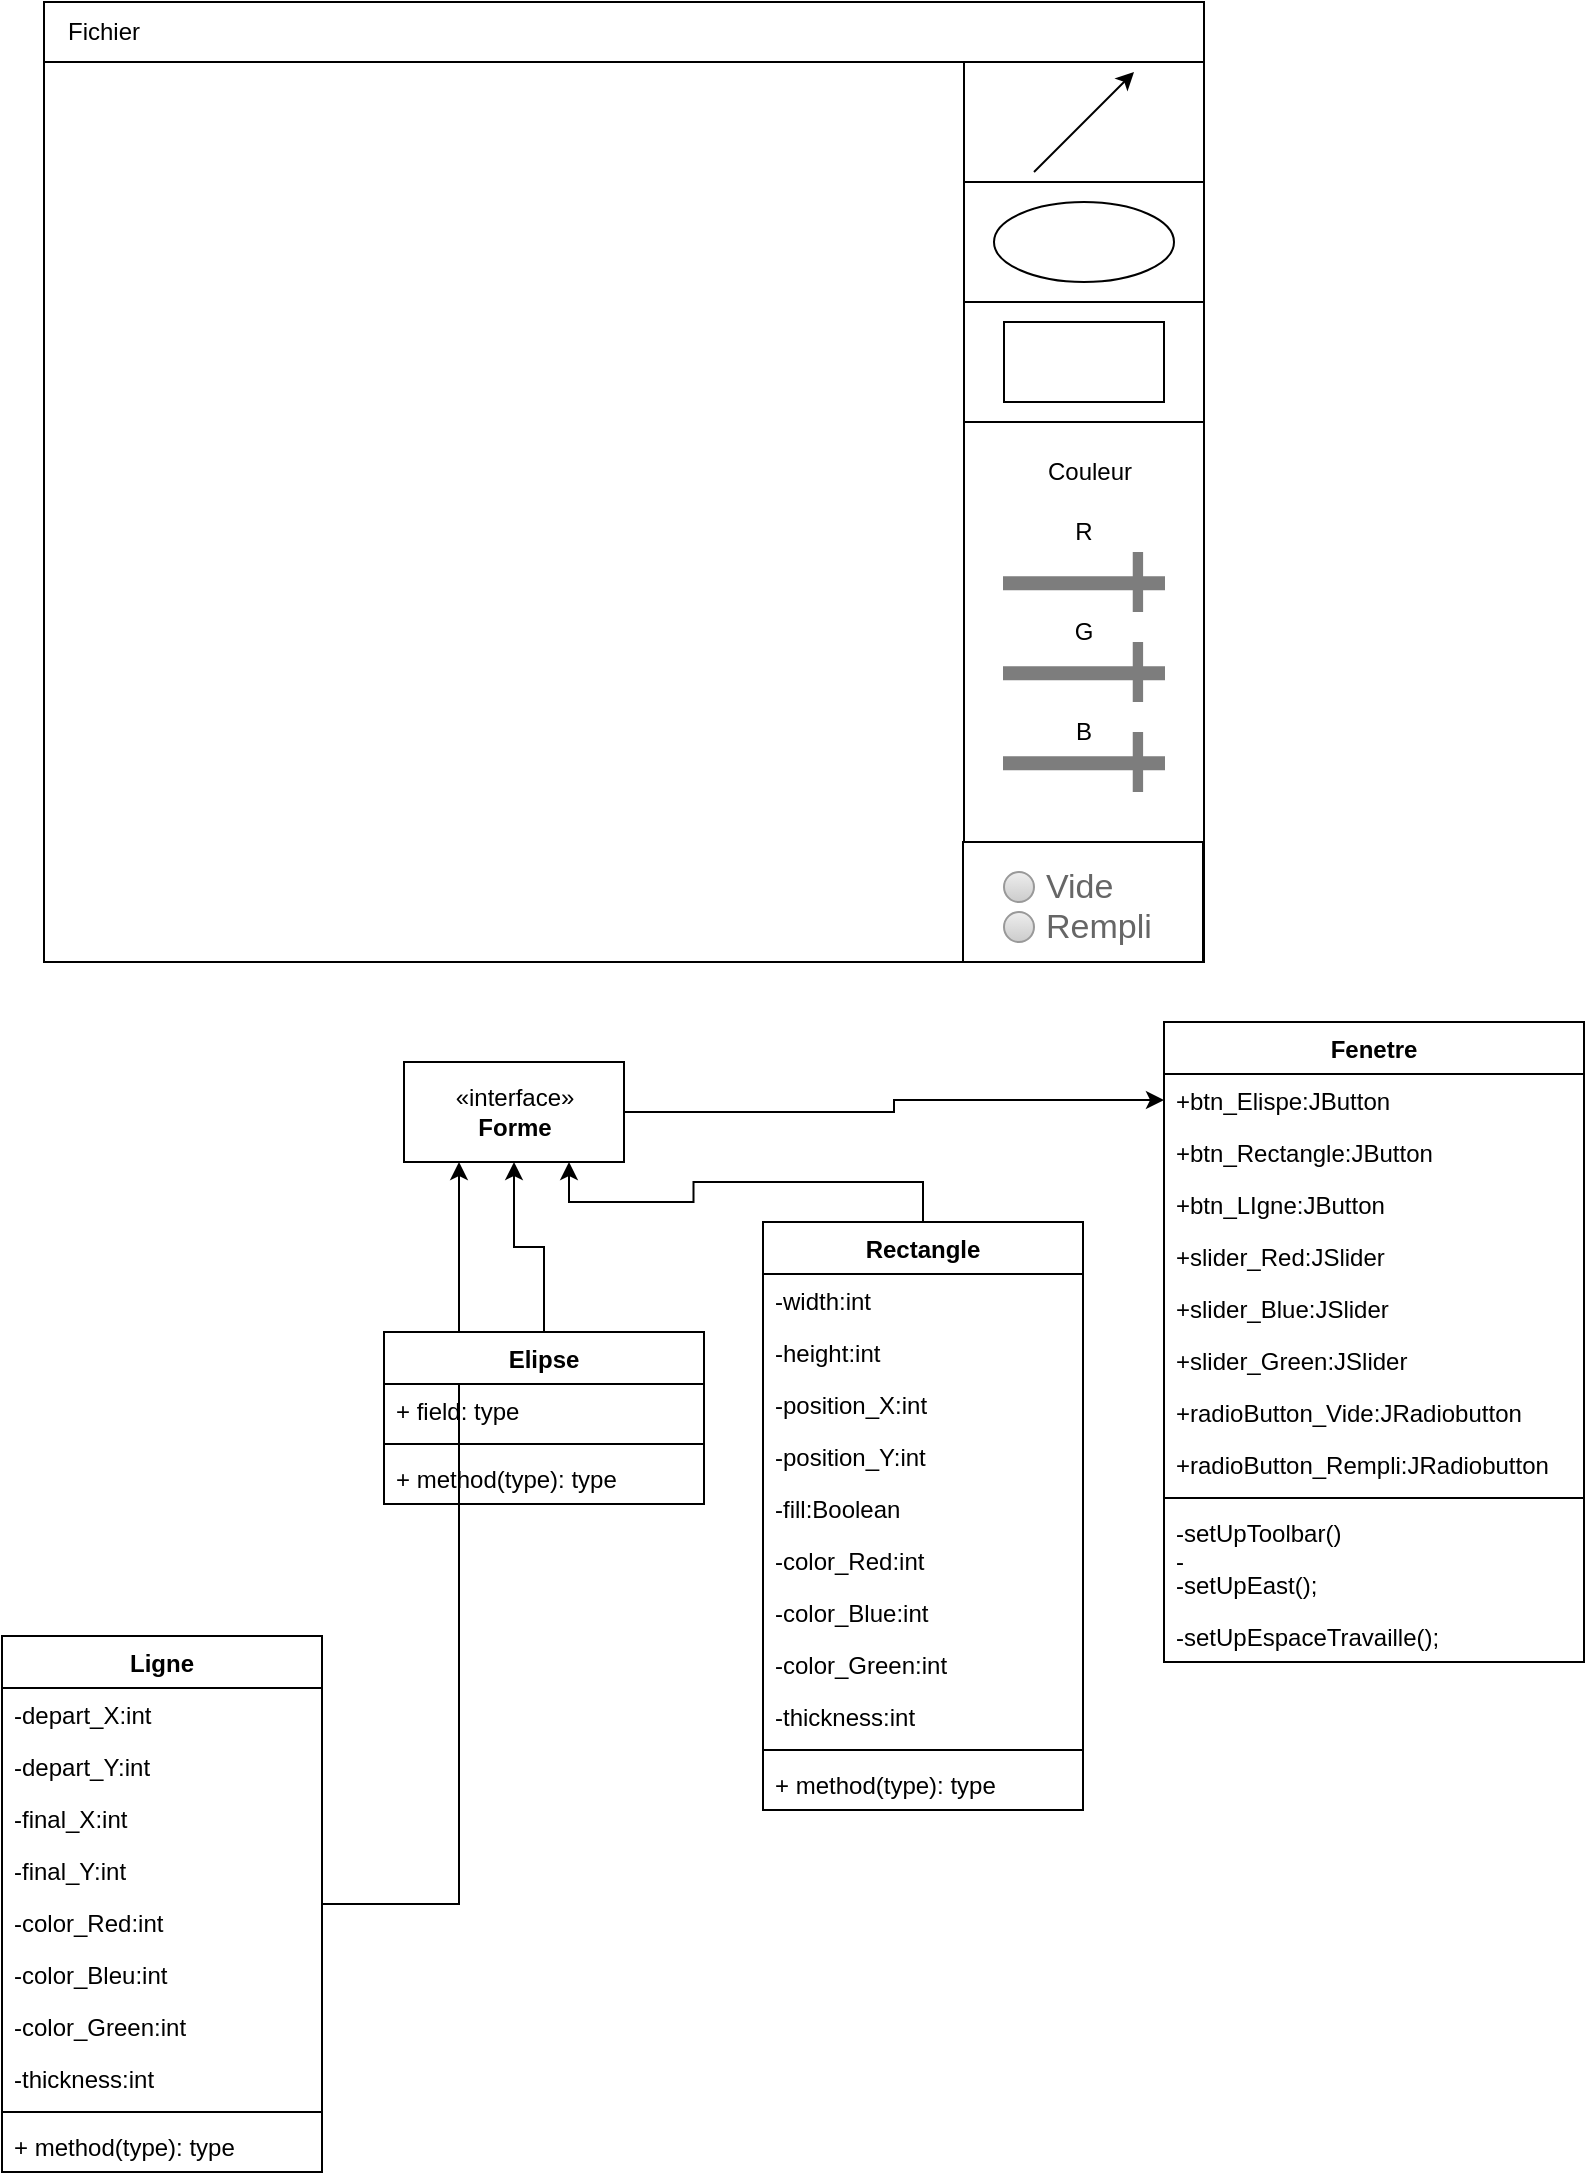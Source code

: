 <mxfile version="10.6.0" type="device"><diagram id="tsbhCkEvCjUCKC0_To9F" name="Page-1"><mxGraphModel dx="2015" dy="685" grid="1" gridSize="10" guides="1" tooltips="1" connect="1" arrows="1" fold="1" page="1" pageScale="1" pageWidth="827" pageHeight="1169" math="0" shadow="0"><root><mxCell id="0"/><mxCell id="1" parent="0"/><mxCell id="rYhPkc2Ue6LbmCh3uxG1-2" value="" style="rounded=0;whiteSpace=wrap;html=1;" vertex="1" parent="1"><mxGeometry x="20" y="20" width="580" height="480" as="geometry"/></mxCell><mxCell id="rYhPkc2Ue6LbmCh3uxG1-3" value="" style="rounded=0;whiteSpace=wrap;html=1;" vertex="1" parent="1"><mxGeometry x="20" y="20" width="580" height="30" as="geometry"/></mxCell><mxCell id="rYhPkc2Ue6LbmCh3uxG1-4" value="Fichier" style="text;html=1;strokeColor=none;fillColor=none;align=center;verticalAlign=middle;whiteSpace=wrap;rounded=0;" vertex="1" parent="1"><mxGeometry x="30" y="25" width="40" height="20" as="geometry"/></mxCell><mxCell id="rYhPkc2Ue6LbmCh3uxG1-7" value="" style="rounded=0;whiteSpace=wrap;html=1;" vertex="1" parent="1"><mxGeometry x="480" y="50" width="120" height="60" as="geometry"/></mxCell><mxCell id="rYhPkc2Ue6LbmCh3uxG1-9" value="" style="rounded=0;whiteSpace=wrap;html=1;" vertex="1" parent="1"><mxGeometry x="480" y="110" width="120" height="60" as="geometry"/></mxCell><mxCell id="rYhPkc2Ue6LbmCh3uxG1-10" value="" style="ellipse;whiteSpace=wrap;html=1;" vertex="1" parent="1"><mxGeometry x="495" y="120" width="90" height="40" as="geometry"/></mxCell><mxCell id="rYhPkc2Ue6LbmCh3uxG1-11" value="" style="rounded=0;whiteSpace=wrap;html=1;" vertex="1" parent="1"><mxGeometry x="480" y="170" width="120" height="60" as="geometry"/></mxCell><mxCell id="rYhPkc2Ue6LbmCh3uxG1-12" value="" style="rounded=0;whiteSpace=wrap;html=1;" vertex="1" parent="1"><mxGeometry x="500" y="180" width="80" height="40" as="geometry"/></mxCell><mxCell id="rYhPkc2Ue6LbmCh3uxG1-13" value="" style="endArrow=classic;html=1;" edge="1" parent="1"><mxGeometry width="50" height="50" relative="1" as="geometry"><mxPoint x="515" y="105" as="sourcePoint"/><mxPoint x="565" y="55" as="targetPoint"/></mxGeometry></mxCell><mxCell id="rYhPkc2Ue6LbmCh3uxG1-29" value="" style="rounded=0;whiteSpace=wrap;html=1;" vertex="1" parent="1"><mxGeometry x="480" y="230" width="120" height="210" as="geometry"/></mxCell><mxCell id="rYhPkc2Ue6LbmCh3uxG1-15" value="Couleur" style="text;html=1;resizable=0;points=[];autosize=1;align=left;verticalAlign=top;spacingTop=-4;" vertex="1" parent="1"><mxGeometry x="520" y="245" width="60" height="20" as="geometry"/></mxCell><mxCell id="rYhPkc2Ue6LbmCh3uxG1-19" value="R" style="text;html=1;strokeColor=none;fillColor=none;align=center;verticalAlign=middle;whiteSpace=wrap;rounded=0;" vertex="1" parent="1"><mxGeometry x="520" y="275" width="40" height="20" as="geometry"/></mxCell><mxCell id="rYhPkc2Ue6LbmCh3uxG1-21" value="" style="shadow=0;dashed=0;html=1;strokeColor=none;labelPosition=center;verticalLabelPosition=bottom;verticalAlign=top;align=center;shape=mxgraph.mscae.general_symbols.slider_bar_horz;fillColor=#7D7D7D;" vertex="1" parent="1"><mxGeometry x="499.5" y="295" width="81" height="30" as="geometry"/></mxCell><mxCell id="rYhPkc2Ue6LbmCh3uxG1-23" value="" style="shadow=0;dashed=0;html=1;strokeColor=none;labelPosition=center;verticalLabelPosition=bottom;verticalAlign=top;align=center;shape=mxgraph.mscae.general_symbols.slider_bar_horz;fillColor=#7D7D7D;" vertex="1" parent="1"><mxGeometry x="499.5" y="340" width="81" height="30" as="geometry"/></mxCell><mxCell id="rYhPkc2Ue6LbmCh3uxG1-24" value="B&lt;br&gt;" style="text;html=1;strokeColor=none;fillColor=none;align=center;verticalAlign=middle;whiteSpace=wrap;rounded=0;" vertex="1" parent="1"><mxGeometry x="519.5" y="375" width="40" height="20" as="geometry"/></mxCell><mxCell id="rYhPkc2Ue6LbmCh3uxG1-25" value="" style="shadow=0;dashed=0;html=1;strokeColor=none;labelPosition=center;verticalLabelPosition=bottom;verticalAlign=top;align=center;shape=mxgraph.mscae.general_symbols.slider_bar_horz;fillColor=#7D7D7D;" vertex="1" parent="1"><mxGeometry x="499.5" y="385" width="81" height="30" as="geometry"/></mxCell><mxCell id="rYhPkc2Ue6LbmCh3uxG1-22" value="G" style="text;html=1;strokeColor=none;fillColor=none;align=center;verticalAlign=middle;whiteSpace=wrap;rounded=0;" vertex="1" parent="1"><mxGeometry x="520" y="325" width="40" height="20" as="geometry"/></mxCell><mxCell id="rYhPkc2Ue6LbmCh3uxG1-40" value="" style="rounded=0;whiteSpace=wrap;html=1;" vertex="1" parent="1"><mxGeometry x="479.5" y="440" width="120" height="60" as="geometry"/></mxCell><mxCell id="rYhPkc2Ue6LbmCh3uxG1-30" value="Vide" style="shape=ellipse;fillColor=#eeeeee;strokeColor=#999999;gradientColor=#cccccc;html=1;align=left;spacingLeft=4;fontSize=17;fontColor=#666666;labelPosition=right;shadow=0;" vertex="1" parent="1"><mxGeometry x="500" y="455" width="15" height="15" as="geometry"/></mxCell><mxCell id="rYhPkc2Ue6LbmCh3uxG1-31" value="Rempli" style="shape=ellipse;fillColor=#eeeeee;strokeColor=#999999;gradientColor=#cccccc;html=1;align=left;spacingLeft=4;fontSize=17;fontColor=#666666;labelPosition=right;shadow=0;" vertex="1" parent="1"><mxGeometry x="500" y="475" width="15" height="15" as="geometry"/></mxCell><mxCell id="rYhPkc2Ue6LbmCh3uxG1-66" style="edgeStyle=orthogonalEdgeStyle;rounded=0;orthogonalLoop=1;jettySize=auto;html=1;entryX=0;entryY=0.5;entryDx=0;entryDy=0;" edge="1" parent="1" source="rYhPkc2Ue6LbmCh3uxG1-45" target="rYhPkc2Ue6LbmCh3uxG1-60"><mxGeometry relative="1" as="geometry"/></mxCell><mxCell id="rYhPkc2Ue6LbmCh3uxG1-45" value="«interface»&lt;br&gt;&lt;b&gt;Forme&lt;/b&gt;" style="html=1;" vertex="1" parent="1"><mxGeometry x="200" y="550" width="110" height="50" as="geometry"/></mxCell><mxCell id="rYhPkc2Ue6LbmCh3uxG1-65" style="edgeStyle=orthogonalEdgeStyle;rounded=0;orthogonalLoop=1;jettySize=auto;html=1;entryX=0.25;entryY=1;entryDx=0;entryDy=0;" edge="1" parent="1" source="rYhPkc2Ue6LbmCh3uxG1-46" target="rYhPkc2Ue6LbmCh3uxG1-45"><mxGeometry relative="1" as="geometry"/></mxCell><mxCell id="rYhPkc2Ue6LbmCh3uxG1-46" value="Ligne" style="swimlane;fontStyle=1;align=center;verticalAlign=top;childLayout=stackLayout;horizontal=1;startSize=26;horizontalStack=0;resizeParent=1;resizeParentMax=0;resizeLast=0;collapsible=1;marginBottom=0;" vertex="1" parent="1"><mxGeometry x="-1" y="837" width="160" height="268" as="geometry"/></mxCell><mxCell id="rYhPkc2Ue6LbmCh3uxG1-47" value="-depart_X:int&#10;" style="text;strokeColor=none;fillColor=none;align=left;verticalAlign=top;spacingLeft=4;spacingRight=4;overflow=hidden;rotatable=0;points=[[0,0.5],[1,0.5]];portConstraint=eastwest;" vertex="1" parent="rYhPkc2Ue6LbmCh3uxG1-46"><mxGeometry y="26" width="160" height="26" as="geometry"/></mxCell><mxCell id="rYhPkc2Ue6LbmCh3uxG1-96" value="-depart_Y:int&#10;" style="text;strokeColor=none;fillColor=none;align=left;verticalAlign=top;spacingLeft=4;spacingRight=4;overflow=hidden;rotatable=0;points=[[0,0.5],[1,0.5]];portConstraint=eastwest;" vertex="1" parent="rYhPkc2Ue6LbmCh3uxG1-46"><mxGeometry y="52" width="160" height="26" as="geometry"/></mxCell><mxCell id="rYhPkc2Ue6LbmCh3uxG1-97" value="-final_X:int&#10;" style="text;strokeColor=none;fillColor=none;align=left;verticalAlign=top;spacingLeft=4;spacingRight=4;overflow=hidden;rotatable=0;points=[[0,0.5],[1,0.5]];portConstraint=eastwest;" vertex="1" parent="rYhPkc2Ue6LbmCh3uxG1-46"><mxGeometry y="78" width="160" height="26" as="geometry"/></mxCell><mxCell id="rYhPkc2Ue6LbmCh3uxG1-98" value="-final_Y:int&#10;" style="text;strokeColor=none;fillColor=none;align=left;verticalAlign=top;spacingLeft=4;spacingRight=4;overflow=hidden;rotatable=0;points=[[0,0.5],[1,0.5]];portConstraint=eastwest;" vertex="1" parent="rYhPkc2Ue6LbmCh3uxG1-46"><mxGeometry y="104" width="160" height="26" as="geometry"/></mxCell><mxCell id="rYhPkc2Ue6LbmCh3uxG1-106" value="-color_Red:int&#10;" style="text;strokeColor=none;fillColor=none;align=left;verticalAlign=top;spacingLeft=4;spacingRight=4;overflow=hidden;rotatable=0;points=[[0,0.5],[1,0.5]];portConstraint=eastwest;" vertex="1" parent="rYhPkc2Ue6LbmCh3uxG1-46"><mxGeometry y="130" width="160" height="26" as="geometry"/></mxCell><mxCell id="rYhPkc2Ue6LbmCh3uxG1-107" value="-color_Bleu:int&#10;" style="text;strokeColor=none;fillColor=none;align=left;verticalAlign=top;spacingLeft=4;spacingRight=4;overflow=hidden;rotatable=0;points=[[0,0.5],[1,0.5]];portConstraint=eastwest;" vertex="1" parent="rYhPkc2Ue6LbmCh3uxG1-46"><mxGeometry y="156" width="160" height="26" as="geometry"/></mxCell><mxCell id="rYhPkc2Ue6LbmCh3uxG1-108" value="-color_Green:int&#10;" style="text;strokeColor=none;fillColor=none;align=left;verticalAlign=top;spacingLeft=4;spacingRight=4;overflow=hidden;rotatable=0;points=[[0,0.5],[1,0.5]];portConstraint=eastwest;" vertex="1" parent="rYhPkc2Ue6LbmCh3uxG1-46"><mxGeometry y="182" width="160" height="26" as="geometry"/></mxCell><mxCell id="rYhPkc2Ue6LbmCh3uxG1-110" value="-thickness:int&#10;" style="text;strokeColor=none;fillColor=none;align=left;verticalAlign=top;spacingLeft=4;spacingRight=4;overflow=hidden;rotatable=0;points=[[0,0.5],[1,0.5]];portConstraint=eastwest;" vertex="1" parent="rYhPkc2Ue6LbmCh3uxG1-46"><mxGeometry y="208" width="160" height="26" as="geometry"/></mxCell><mxCell id="rYhPkc2Ue6LbmCh3uxG1-48" value="" style="line;strokeWidth=1;fillColor=none;align=left;verticalAlign=middle;spacingTop=-1;spacingLeft=3;spacingRight=3;rotatable=0;labelPosition=right;points=[];portConstraint=eastwest;" vertex="1" parent="rYhPkc2Ue6LbmCh3uxG1-46"><mxGeometry y="234" width="160" height="8" as="geometry"/></mxCell><mxCell id="rYhPkc2Ue6LbmCh3uxG1-49" value="+ method(type): type" style="text;strokeColor=none;fillColor=none;align=left;verticalAlign=top;spacingLeft=4;spacingRight=4;overflow=hidden;rotatable=0;points=[[0,0.5],[1,0.5]];portConstraint=eastwest;" vertex="1" parent="rYhPkc2Ue6LbmCh3uxG1-46"><mxGeometry y="242" width="160" height="26" as="geometry"/></mxCell><mxCell id="rYhPkc2Ue6LbmCh3uxG1-63" style="edgeStyle=orthogonalEdgeStyle;rounded=0;orthogonalLoop=1;jettySize=auto;html=1;exitX=0.5;exitY=0;exitDx=0;exitDy=0;entryX=0.75;entryY=1;entryDx=0;entryDy=0;" edge="1" parent="1" source="rYhPkc2Ue6LbmCh3uxG1-50" target="rYhPkc2Ue6LbmCh3uxG1-45"><mxGeometry relative="1" as="geometry"/></mxCell><mxCell id="rYhPkc2Ue6LbmCh3uxG1-50" value="Rectangle" style="swimlane;fontStyle=1;align=center;verticalAlign=top;childLayout=stackLayout;horizontal=1;startSize=26;horizontalStack=0;resizeParent=1;resizeParentMax=0;resizeLast=0;collapsible=1;marginBottom=0;" vertex="1" parent="1"><mxGeometry x="379.5" y="630" width="160" height="294" as="geometry"/></mxCell><mxCell id="rYhPkc2Ue6LbmCh3uxG1-51" value="-width:int" style="text;strokeColor=none;fillColor=none;align=left;verticalAlign=top;spacingLeft=4;spacingRight=4;overflow=hidden;rotatable=0;points=[[0,0.5],[1,0.5]];portConstraint=eastwest;" vertex="1" parent="rYhPkc2Ue6LbmCh3uxG1-50"><mxGeometry y="26" width="160" height="26" as="geometry"/></mxCell><mxCell id="rYhPkc2Ue6LbmCh3uxG1-92" value="-height:int" style="text;strokeColor=none;fillColor=none;align=left;verticalAlign=top;spacingLeft=4;spacingRight=4;overflow=hidden;rotatable=0;points=[[0,0.5],[1,0.5]];portConstraint=eastwest;" vertex="1" parent="rYhPkc2Ue6LbmCh3uxG1-50"><mxGeometry y="52" width="160" height="26" as="geometry"/></mxCell><mxCell id="rYhPkc2Ue6LbmCh3uxG1-93" value="-position_X:int" style="text;strokeColor=none;fillColor=none;align=left;verticalAlign=top;spacingLeft=4;spacingRight=4;overflow=hidden;rotatable=0;points=[[0,0.5],[1,0.5]];portConstraint=eastwest;" vertex="1" parent="rYhPkc2Ue6LbmCh3uxG1-50"><mxGeometry y="78" width="160" height="26" as="geometry"/></mxCell><mxCell id="rYhPkc2Ue6LbmCh3uxG1-94" value="-position_Y:int" style="text;strokeColor=none;fillColor=none;align=left;verticalAlign=top;spacingLeft=4;spacingRight=4;overflow=hidden;rotatable=0;points=[[0,0.5],[1,0.5]];portConstraint=eastwest;" vertex="1" parent="rYhPkc2Ue6LbmCh3uxG1-50"><mxGeometry y="104" width="160" height="26" as="geometry"/></mxCell><mxCell id="rYhPkc2Ue6LbmCh3uxG1-95" value="-fill:Boolean" style="text;strokeColor=none;fillColor=none;align=left;verticalAlign=top;spacingLeft=4;spacingRight=4;overflow=hidden;rotatable=0;points=[[0,0.5],[1,0.5]];portConstraint=eastwest;" vertex="1" parent="rYhPkc2Ue6LbmCh3uxG1-50"><mxGeometry y="130" width="160" height="26" as="geometry"/></mxCell><mxCell id="rYhPkc2Ue6LbmCh3uxG1-101" value="-color_Red:int" style="text;strokeColor=none;fillColor=none;align=left;verticalAlign=top;spacingLeft=4;spacingRight=4;overflow=hidden;rotatable=0;points=[[0,0.5],[1,0.5]];portConstraint=eastwest;" vertex="1" parent="rYhPkc2Ue6LbmCh3uxG1-50"><mxGeometry y="156" width="160" height="26" as="geometry"/></mxCell><mxCell id="rYhPkc2Ue6LbmCh3uxG1-102" value="-color_Blue:int" style="text;strokeColor=none;fillColor=none;align=left;verticalAlign=top;spacingLeft=4;spacingRight=4;overflow=hidden;rotatable=0;points=[[0,0.5],[1,0.5]];portConstraint=eastwest;" vertex="1" parent="rYhPkc2Ue6LbmCh3uxG1-50"><mxGeometry y="182" width="160" height="26" as="geometry"/></mxCell><mxCell id="rYhPkc2Ue6LbmCh3uxG1-103" value="-color_Green:int" style="text;strokeColor=none;fillColor=none;align=left;verticalAlign=top;spacingLeft=4;spacingRight=4;overflow=hidden;rotatable=0;points=[[0,0.5],[1,0.5]];portConstraint=eastwest;" vertex="1" parent="rYhPkc2Ue6LbmCh3uxG1-50"><mxGeometry y="208" width="160" height="26" as="geometry"/></mxCell><mxCell id="rYhPkc2Ue6LbmCh3uxG1-109" value="-thickness:int" style="text;strokeColor=none;fillColor=none;align=left;verticalAlign=top;spacingLeft=4;spacingRight=4;overflow=hidden;rotatable=0;points=[[0,0.5],[1,0.5]];portConstraint=eastwest;" vertex="1" parent="rYhPkc2Ue6LbmCh3uxG1-50"><mxGeometry y="234" width="160" height="26" as="geometry"/></mxCell><mxCell id="rYhPkc2Ue6LbmCh3uxG1-52" value="" style="line;strokeWidth=1;fillColor=none;align=left;verticalAlign=middle;spacingTop=-1;spacingLeft=3;spacingRight=3;rotatable=0;labelPosition=right;points=[];portConstraint=eastwest;" vertex="1" parent="rYhPkc2Ue6LbmCh3uxG1-50"><mxGeometry y="260" width="160" height="8" as="geometry"/></mxCell><mxCell id="rYhPkc2Ue6LbmCh3uxG1-53" value="+ method(type): type" style="text;strokeColor=none;fillColor=none;align=left;verticalAlign=top;spacingLeft=4;spacingRight=4;overflow=hidden;rotatable=0;points=[[0,0.5],[1,0.5]];portConstraint=eastwest;" vertex="1" parent="rYhPkc2Ue6LbmCh3uxG1-50"><mxGeometry y="268" width="160" height="26" as="geometry"/></mxCell><mxCell id="rYhPkc2Ue6LbmCh3uxG1-64" style="edgeStyle=orthogonalEdgeStyle;rounded=0;orthogonalLoop=1;jettySize=auto;html=1;entryX=0.5;entryY=1;entryDx=0;entryDy=0;" edge="1" parent="1" source="rYhPkc2Ue6LbmCh3uxG1-54" target="rYhPkc2Ue6LbmCh3uxG1-45"><mxGeometry relative="1" as="geometry"/></mxCell><mxCell id="rYhPkc2Ue6LbmCh3uxG1-54" value="Elipse&#10;&#10;" style="swimlane;fontStyle=1;align=center;verticalAlign=top;childLayout=stackLayout;horizontal=1;startSize=26;horizontalStack=0;resizeParent=1;resizeParentMax=0;resizeLast=0;collapsible=1;marginBottom=0;" vertex="1" parent="1"><mxGeometry x="190" y="685" width="160" height="86" as="geometry"/></mxCell><mxCell id="rYhPkc2Ue6LbmCh3uxG1-55" value="+ field: type" style="text;strokeColor=none;fillColor=none;align=left;verticalAlign=top;spacingLeft=4;spacingRight=4;overflow=hidden;rotatable=0;points=[[0,0.5],[1,0.5]];portConstraint=eastwest;" vertex="1" parent="rYhPkc2Ue6LbmCh3uxG1-54"><mxGeometry y="26" width="160" height="26" as="geometry"/></mxCell><mxCell id="rYhPkc2Ue6LbmCh3uxG1-56" value="" style="line;strokeWidth=1;fillColor=none;align=left;verticalAlign=middle;spacingTop=-1;spacingLeft=3;spacingRight=3;rotatable=0;labelPosition=right;points=[];portConstraint=eastwest;" vertex="1" parent="rYhPkc2Ue6LbmCh3uxG1-54"><mxGeometry y="52" width="160" height="8" as="geometry"/></mxCell><mxCell id="rYhPkc2Ue6LbmCh3uxG1-57" value="+ method(type): type" style="text;strokeColor=none;fillColor=none;align=left;verticalAlign=top;spacingLeft=4;spacingRight=4;overflow=hidden;rotatable=0;points=[[0,0.5],[1,0.5]];portConstraint=eastwest;" vertex="1" parent="rYhPkc2Ue6LbmCh3uxG1-54"><mxGeometry y="60" width="160" height="26" as="geometry"/></mxCell><mxCell id="rYhPkc2Ue6LbmCh3uxG1-59" value="Fenetre" style="swimlane;fontStyle=1;align=center;verticalAlign=top;childLayout=stackLayout;horizontal=1;startSize=26;horizontalStack=0;resizeParent=1;resizeParentMax=0;resizeLast=0;collapsible=1;marginBottom=0;" vertex="1" parent="1"><mxGeometry x="580" y="530" width="210" height="320" as="geometry"/></mxCell><mxCell id="rYhPkc2Ue6LbmCh3uxG1-60" value="+btn_Elispe:JButton" style="text;strokeColor=none;fillColor=none;align=left;verticalAlign=top;spacingLeft=4;spacingRight=4;overflow=hidden;rotatable=0;points=[[0,0.5],[1,0.5]];portConstraint=eastwest;" vertex="1" parent="rYhPkc2Ue6LbmCh3uxG1-59"><mxGeometry y="26" width="210" height="26" as="geometry"/></mxCell><mxCell id="rYhPkc2Ue6LbmCh3uxG1-68" value="+btn_Rectangle:JButton" style="text;strokeColor=none;fillColor=none;align=left;verticalAlign=top;spacingLeft=4;spacingRight=4;overflow=hidden;rotatable=0;points=[[0,0.5],[1,0.5]];portConstraint=eastwest;" vertex="1" parent="rYhPkc2Ue6LbmCh3uxG1-59"><mxGeometry y="52" width="210" height="26" as="geometry"/></mxCell><mxCell id="rYhPkc2Ue6LbmCh3uxG1-69" value="+btn_LIgne:JButton" style="text;strokeColor=none;fillColor=none;align=left;verticalAlign=top;spacingLeft=4;spacingRight=4;overflow=hidden;rotatable=0;points=[[0,0.5],[1,0.5]];portConstraint=eastwest;" vertex="1" parent="rYhPkc2Ue6LbmCh3uxG1-59"><mxGeometry y="78" width="210" height="26" as="geometry"/></mxCell><mxCell id="rYhPkc2Ue6LbmCh3uxG1-70" value="+slider_Red:JSlider" style="text;strokeColor=none;fillColor=none;align=left;verticalAlign=top;spacingLeft=4;spacingRight=4;overflow=hidden;rotatable=0;points=[[0,0.5],[1,0.5]];portConstraint=eastwest;" vertex="1" parent="rYhPkc2Ue6LbmCh3uxG1-59"><mxGeometry y="104" width="210" height="26" as="geometry"/></mxCell><mxCell id="rYhPkc2Ue6LbmCh3uxG1-77" value="+slider_Blue:JSlider" style="text;strokeColor=none;fillColor=none;align=left;verticalAlign=top;spacingLeft=4;spacingRight=4;overflow=hidden;rotatable=0;points=[[0,0.5],[1,0.5]];portConstraint=eastwest;" vertex="1" parent="rYhPkc2Ue6LbmCh3uxG1-59"><mxGeometry y="130" width="210" height="26" as="geometry"/></mxCell><mxCell id="rYhPkc2Ue6LbmCh3uxG1-78" value="+slider_Green:JSlider" style="text;strokeColor=none;fillColor=none;align=left;verticalAlign=top;spacingLeft=4;spacingRight=4;overflow=hidden;rotatable=0;points=[[0,0.5],[1,0.5]];portConstraint=eastwest;" vertex="1" parent="rYhPkc2Ue6LbmCh3uxG1-59"><mxGeometry y="156" width="210" height="26" as="geometry"/></mxCell><mxCell id="rYhPkc2Ue6LbmCh3uxG1-79" value="+radioButton_Vide:JRadiobutton" style="text;strokeColor=none;fillColor=none;align=left;verticalAlign=top;spacingLeft=4;spacingRight=4;overflow=hidden;rotatable=0;points=[[0,0.5],[1,0.5]];portConstraint=eastwest;" vertex="1" parent="rYhPkc2Ue6LbmCh3uxG1-59"><mxGeometry y="182" width="210" height="26" as="geometry"/></mxCell><mxCell id="rYhPkc2Ue6LbmCh3uxG1-82" value="+radioButton_Rempli:JRadiobutton" style="text;strokeColor=none;fillColor=none;align=left;verticalAlign=top;spacingLeft=4;spacingRight=4;overflow=hidden;rotatable=0;points=[[0,0.5],[1,0.5]];portConstraint=eastwest;" vertex="1" parent="rYhPkc2Ue6LbmCh3uxG1-59"><mxGeometry y="208" width="210" height="26" as="geometry"/></mxCell><mxCell id="rYhPkc2Ue6LbmCh3uxG1-61" value="" style="line;strokeWidth=1;fillColor=none;align=left;verticalAlign=middle;spacingTop=-1;spacingLeft=3;spacingRight=3;rotatable=0;labelPosition=right;points=[];portConstraint=eastwest;" vertex="1" parent="rYhPkc2Ue6LbmCh3uxG1-59"><mxGeometry y="234" width="210" height="8" as="geometry"/></mxCell><mxCell id="rYhPkc2Ue6LbmCh3uxG1-62" value="-setUpToolbar()&#10;-&#10;" style="text;strokeColor=none;fillColor=none;align=left;verticalAlign=top;spacingLeft=4;spacingRight=4;overflow=hidden;rotatable=0;points=[[0,0.5],[1,0.5]];portConstraint=eastwest;" vertex="1" parent="rYhPkc2Ue6LbmCh3uxG1-59"><mxGeometry y="242" width="210" height="26" as="geometry"/></mxCell><mxCell id="rYhPkc2Ue6LbmCh3uxG1-75" value="-setUpEast();" style="text;strokeColor=none;fillColor=none;align=left;verticalAlign=top;spacingLeft=4;spacingRight=4;overflow=hidden;rotatable=0;points=[[0,0.5],[1,0.5]];portConstraint=eastwest;" vertex="1" parent="rYhPkc2Ue6LbmCh3uxG1-59"><mxGeometry y="268" width="210" height="26" as="geometry"/></mxCell><mxCell id="rYhPkc2Ue6LbmCh3uxG1-76" value="-setUpEspaceTravaille();" style="text;strokeColor=none;fillColor=none;align=left;verticalAlign=top;spacingLeft=4;spacingRight=4;overflow=hidden;rotatable=0;points=[[0,0.5],[1,0.5]];portConstraint=eastwest;" vertex="1" parent="rYhPkc2Ue6LbmCh3uxG1-59"><mxGeometry y="294" width="210" height="26" as="geometry"/></mxCell></root></mxGraphModel></diagram></mxfile>